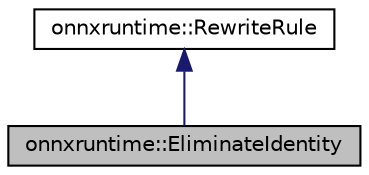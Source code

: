 digraph "onnxruntime::EliminateIdentity"
{
  edge [fontname="Helvetica",fontsize="10",labelfontname="Helvetica",labelfontsize="10"];
  node [fontname="Helvetica",fontsize="10",shape=record];
  Node0 [label="onnxruntime::EliminateIdentity",height=0.2,width=0.4,color="black", fillcolor="grey75", style="filled", fontcolor="black"];
  Node1 -> Node0 [dir="back",color="midnightblue",fontsize="10",style="solid",fontname="Helvetica"];
  Node1 [label="onnxruntime::RewriteRule",height=0.2,width=0.4,color="black", fillcolor="white", style="filled",URL="$classonnxruntime_1_1RewriteRule.html"];
}
